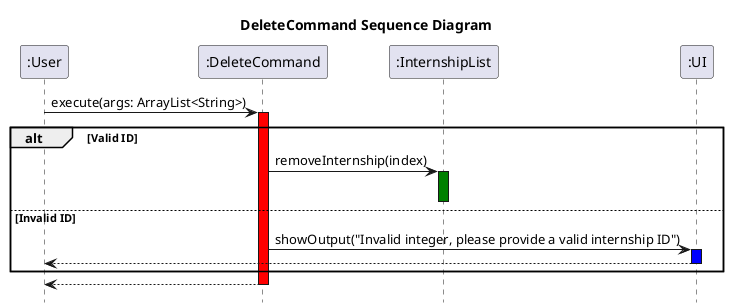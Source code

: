 @startuml
title DeleteCommand Sequence Diagram
hide footbox

":User" -> ":DeleteCommand": execute(args: ArrayList<String>)
activate ":DeleteCommand" #red
alt Valid ID
    ":DeleteCommand" -> ":InternshipList": removeInternship(index)
    activate ":InternshipList" #green
    deactivate ":InternshipList" #green
else Invalid ID
    ":DeleteCommand" -> ":UI": showOutput("Invalid integer, please provide a valid internship ID")
    activate ":UI" #blue
    ":UI"-->":User"
    deactivate ":UI"
end
return
@enduml